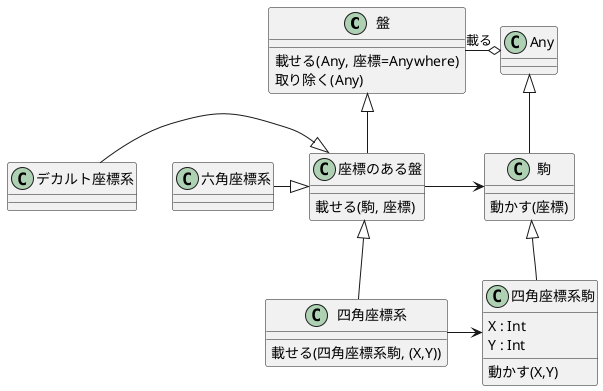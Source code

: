 @startuml

class 盤{
載せる(Any, 座標=Anywhere)
取り除く(Any)
}
class Any{
}
class 座標のある盤{
載せる(駒, 座標)
}
class 駒{
動かす(座標)
}
class デカルト座標系{
}
class 四角座標系{
載せる(四角座標系駒, (X,Y))
}
class 六角座標系{
}

class 四角座標系駒{
X : Int
Y : Int
動かす(X,Y)
}

盤 -o "載る" Any
座標のある盤 -up-|> 盤
駒 -up-|> Any
座標のある盤 -> 駒
四角座標系駒 -up-|> 駒

デカルト座標系 -right-|> 座標のある盤
六角座標系 -right-|> 座標のある盤
四角座標系 -up-|> 座標のある盤
四角座標系 -> 四角座標系駒

@enduml